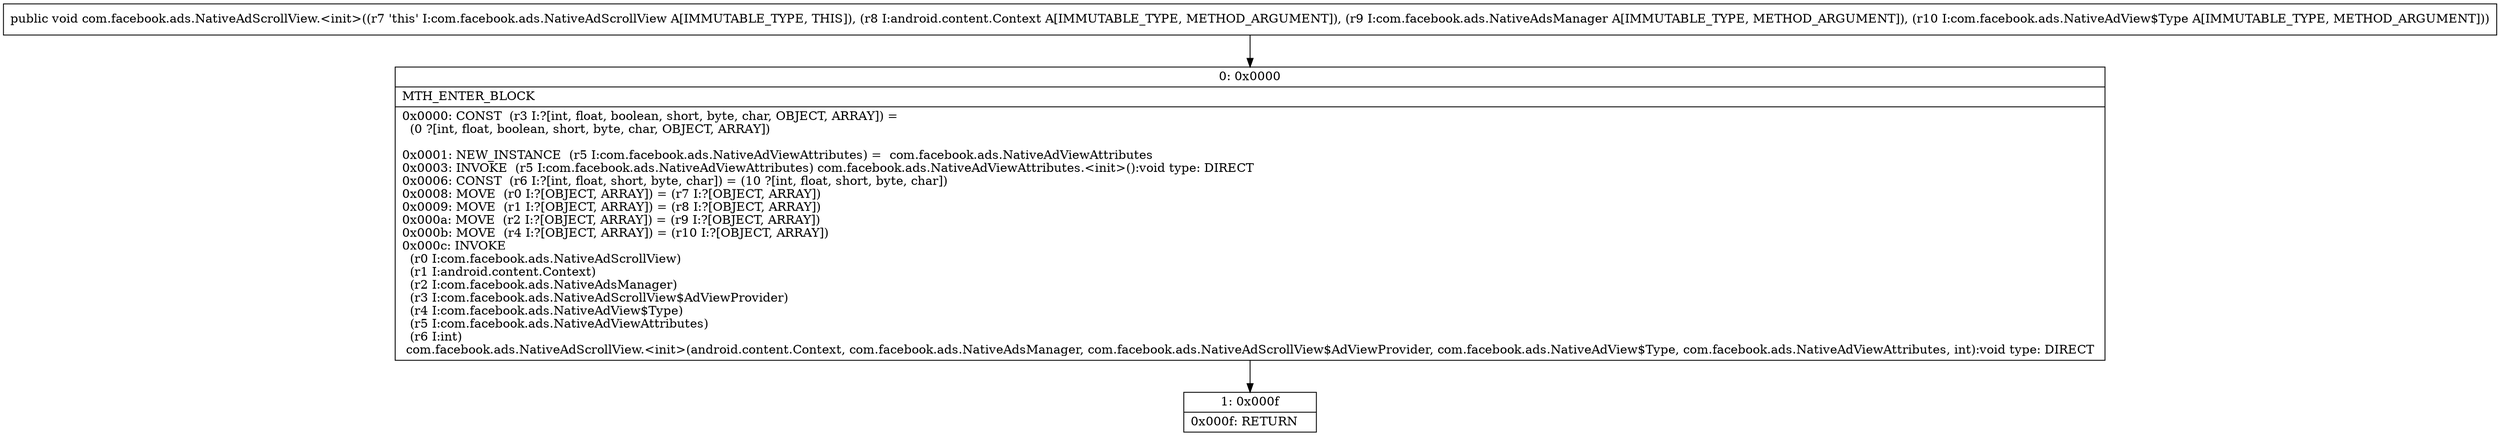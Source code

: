 digraph "CFG forcom.facebook.ads.NativeAdScrollView.\<init\>(Landroid\/content\/Context;Lcom\/facebook\/ads\/NativeAdsManager;Lcom\/facebook\/ads\/NativeAdView$Type;)V" {
Node_0 [shape=record,label="{0\:\ 0x0000|MTH_ENTER_BLOCK\l|0x0000: CONST  (r3 I:?[int, float, boolean, short, byte, char, OBJECT, ARRAY]) = \l  (0 ?[int, float, boolean, short, byte, char, OBJECT, ARRAY])\l \l0x0001: NEW_INSTANCE  (r5 I:com.facebook.ads.NativeAdViewAttributes) =  com.facebook.ads.NativeAdViewAttributes \l0x0003: INVOKE  (r5 I:com.facebook.ads.NativeAdViewAttributes) com.facebook.ads.NativeAdViewAttributes.\<init\>():void type: DIRECT \l0x0006: CONST  (r6 I:?[int, float, short, byte, char]) = (10 ?[int, float, short, byte, char]) \l0x0008: MOVE  (r0 I:?[OBJECT, ARRAY]) = (r7 I:?[OBJECT, ARRAY]) \l0x0009: MOVE  (r1 I:?[OBJECT, ARRAY]) = (r8 I:?[OBJECT, ARRAY]) \l0x000a: MOVE  (r2 I:?[OBJECT, ARRAY]) = (r9 I:?[OBJECT, ARRAY]) \l0x000b: MOVE  (r4 I:?[OBJECT, ARRAY]) = (r10 I:?[OBJECT, ARRAY]) \l0x000c: INVOKE  \l  (r0 I:com.facebook.ads.NativeAdScrollView)\l  (r1 I:android.content.Context)\l  (r2 I:com.facebook.ads.NativeAdsManager)\l  (r3 I:com.facebook.ads.NativeAdScrollView$AdViewProvider)\l  (r4 I:com.facebook.ads.NativeAdView$Type)\l  (r5 I:com.facebook.ads.NativeAdViewAttributes)\l  (r6 I:int)\l com.facebook.ads.NativeAdScrollView.\<init\>(android.content.Context, com.facebook.ads.NativeAdsManager, com.facebook.ads.NativeAdScrollView$AdViewProvider, com.facebook.ads.NativeAdView$Type, com.facebook.ads.NativeAdViewAttributes, int):void type: DIRECT \l}"];
Node_1 [shape=record,label="{1\:\ 0x000f|0x000f: RETURN   \l}"];
MethodNode[shape=record,label="{public void com.facebook.ads.NativeAdScrollView.\<init\>((r7 'this' I:com.facebook.ads.NativeAdScrollView A[IMMUTABLE_TYPE, THIS]), (r8 I:android.content.Context A[IMMUTABLE_TYPE, METHOD_ARGUMENT]), (r9 I:com.facebook.ads.NativeAdsManager A[IMMUTABLE_TYPE, METHOD_ARGUMENT]), (r10 I:com.facebook.ads.NativeAdView$Type A[IMMUTABLE_TYPE, METHOD_ARGUMENT])) }"];
MethodNode -> Node_0;
Node_0 -> Node_1;
}

